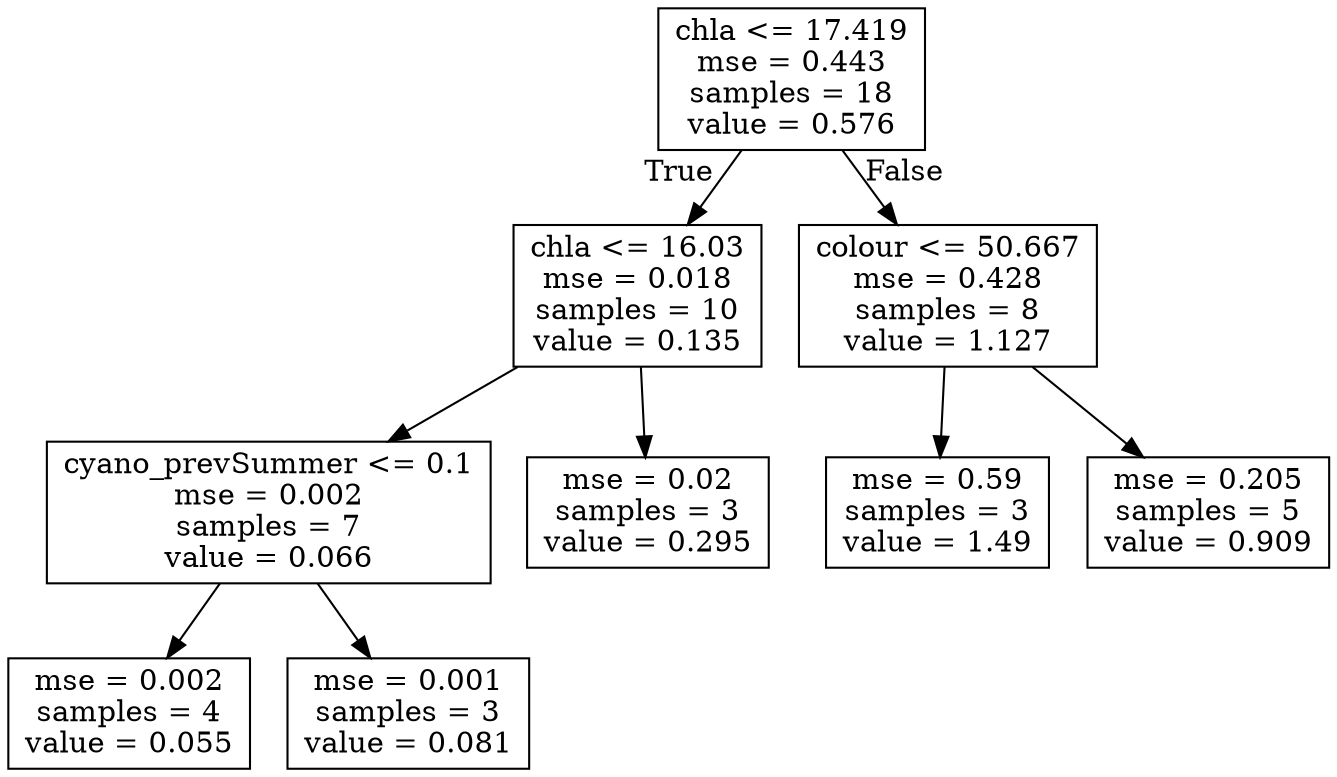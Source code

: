 digraph Tree {
node [shape=box] ;
0 [label="chla <= 17.419\nmse = 0.443\nsamples = 18\nvalue = 0.576"] ;
1 [label="chla <= 16.03\nmse = 0.018\nsamples = 10\nvalue = 0.135"] ;
0 -> 1 [labeldistance=2.5, labelangle=45, headlabel="True"] ;
5 [label="cyano_prevSummer <= 0.1\nmse = 0.002\nsamples = 7\nvalue = 0.066"] ;
1 -> 5 ;
7 [label="mse = 0.002\nsamples = 4\nvalue = 0.055"] ;
5 -> 7 ;
8 [label="mse = 0.001\nsamples = 3\nvalue = 0.081"] ;
5 -> 8 ;
6 [label="mse = 0.02\nsamples = 3\nvalue = 0.295"] ;
1 -> 6 ;
2 [label="colour <= 50.667\nmse = 0.428\nsamples = 8\nvalue = 1.127"] ;
0 -> 2 [labeldistance=2.5, labelangle=-45, headlabel="False"] ;
3 [label="mse = 0.59\nsamples = 3\nvalue = 1.49"] ;
2 -> 3 ;
4 [label="mse = 0.205\nsamples = 5\nvalue = 0.909"] ;
2 -> 4 ;
}